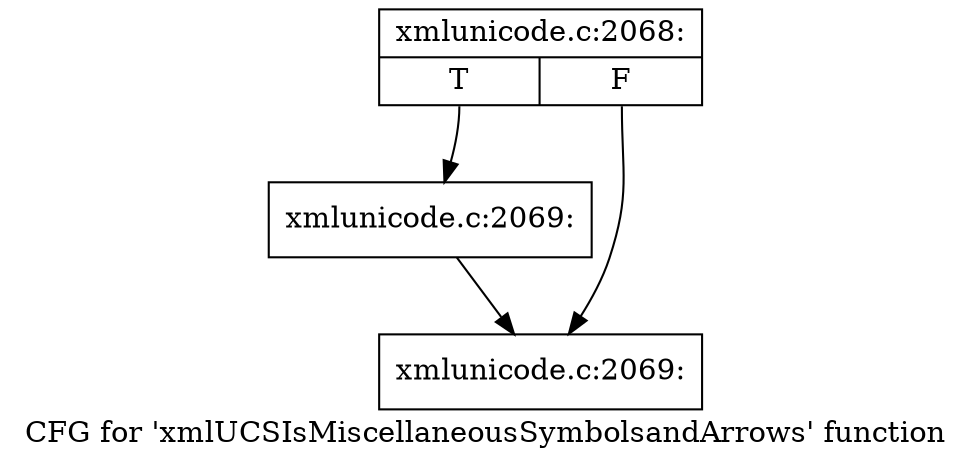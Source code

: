 digraph "CFG for 'xmlUCSIsMiscellaneousSymbolsandArrows' function" {
	label="CFG for 'xmlUCSIsMiscellaneousSymbolsandArrows' function";

	Node0x4e6c440 [shape=record,label="{xmlunicode.c:2068:|{<s0>T|<s1>F}}"];
	Node0x4e6c440:s0 -> Node0x4e6c6d0;
	Node0x4e6c440:s1 -> Node0x4e6c680;
	Node0x4e6c6d0 [shape=record,label="{xmlunicode.c:2069:}"];
	Node0x4e6c6d0 -> Node0x4e6c680;
	Node0x4e6c680 [shape=record,label="{xmlunicode.c:2069:}"];
}
